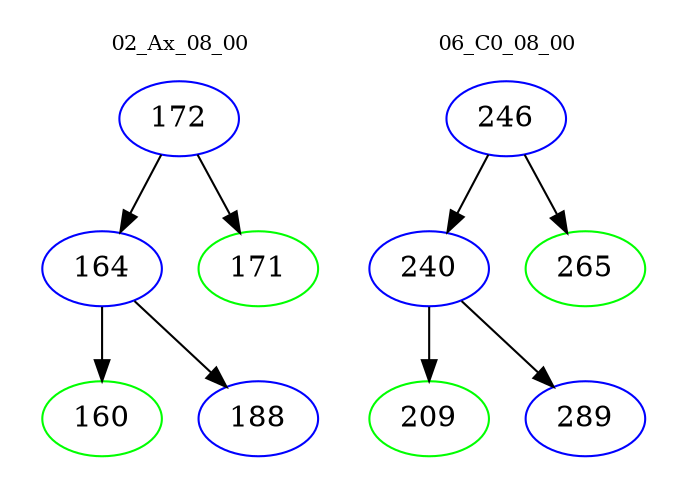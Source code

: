 digraph{
subgraph cluster_0 {
color = white
label = "02_Ax_08_00";
fontsize=10;
T0_172 [label="172", color="blue"]
T0_172 -> T0_164 [color="black"]
T0_164 [label="164", color="blue"]
T0_164 -> T0_160 [color="black"]
T0_160 [label="160", color="green"]
T0_164 -> T0_188 [color="black"]
T0_188 [label="188", color="blue"]
T0_172 -> T0_171 [color="black"]
T0_171 [label="171", color="green"]
}
subgraph cluster_1 {
color = white
label = "06_C0_08_00";
fontsize=10;
T1_246 [label="246", color="blue"]
T1_246 -> T1_240 [color="black"]
T1_240 [label="240", color="blue"]
T1_240 -> T1_209 [color="black"]
T1_209 [label="209", color="green"]
T1_240 -> T1_289 [color="black"]
T1_289 [label="289", color="blue"]
T1_246 -> T1_265 [color="black"]
T1_265 [label="265", color="green"]
}
}
